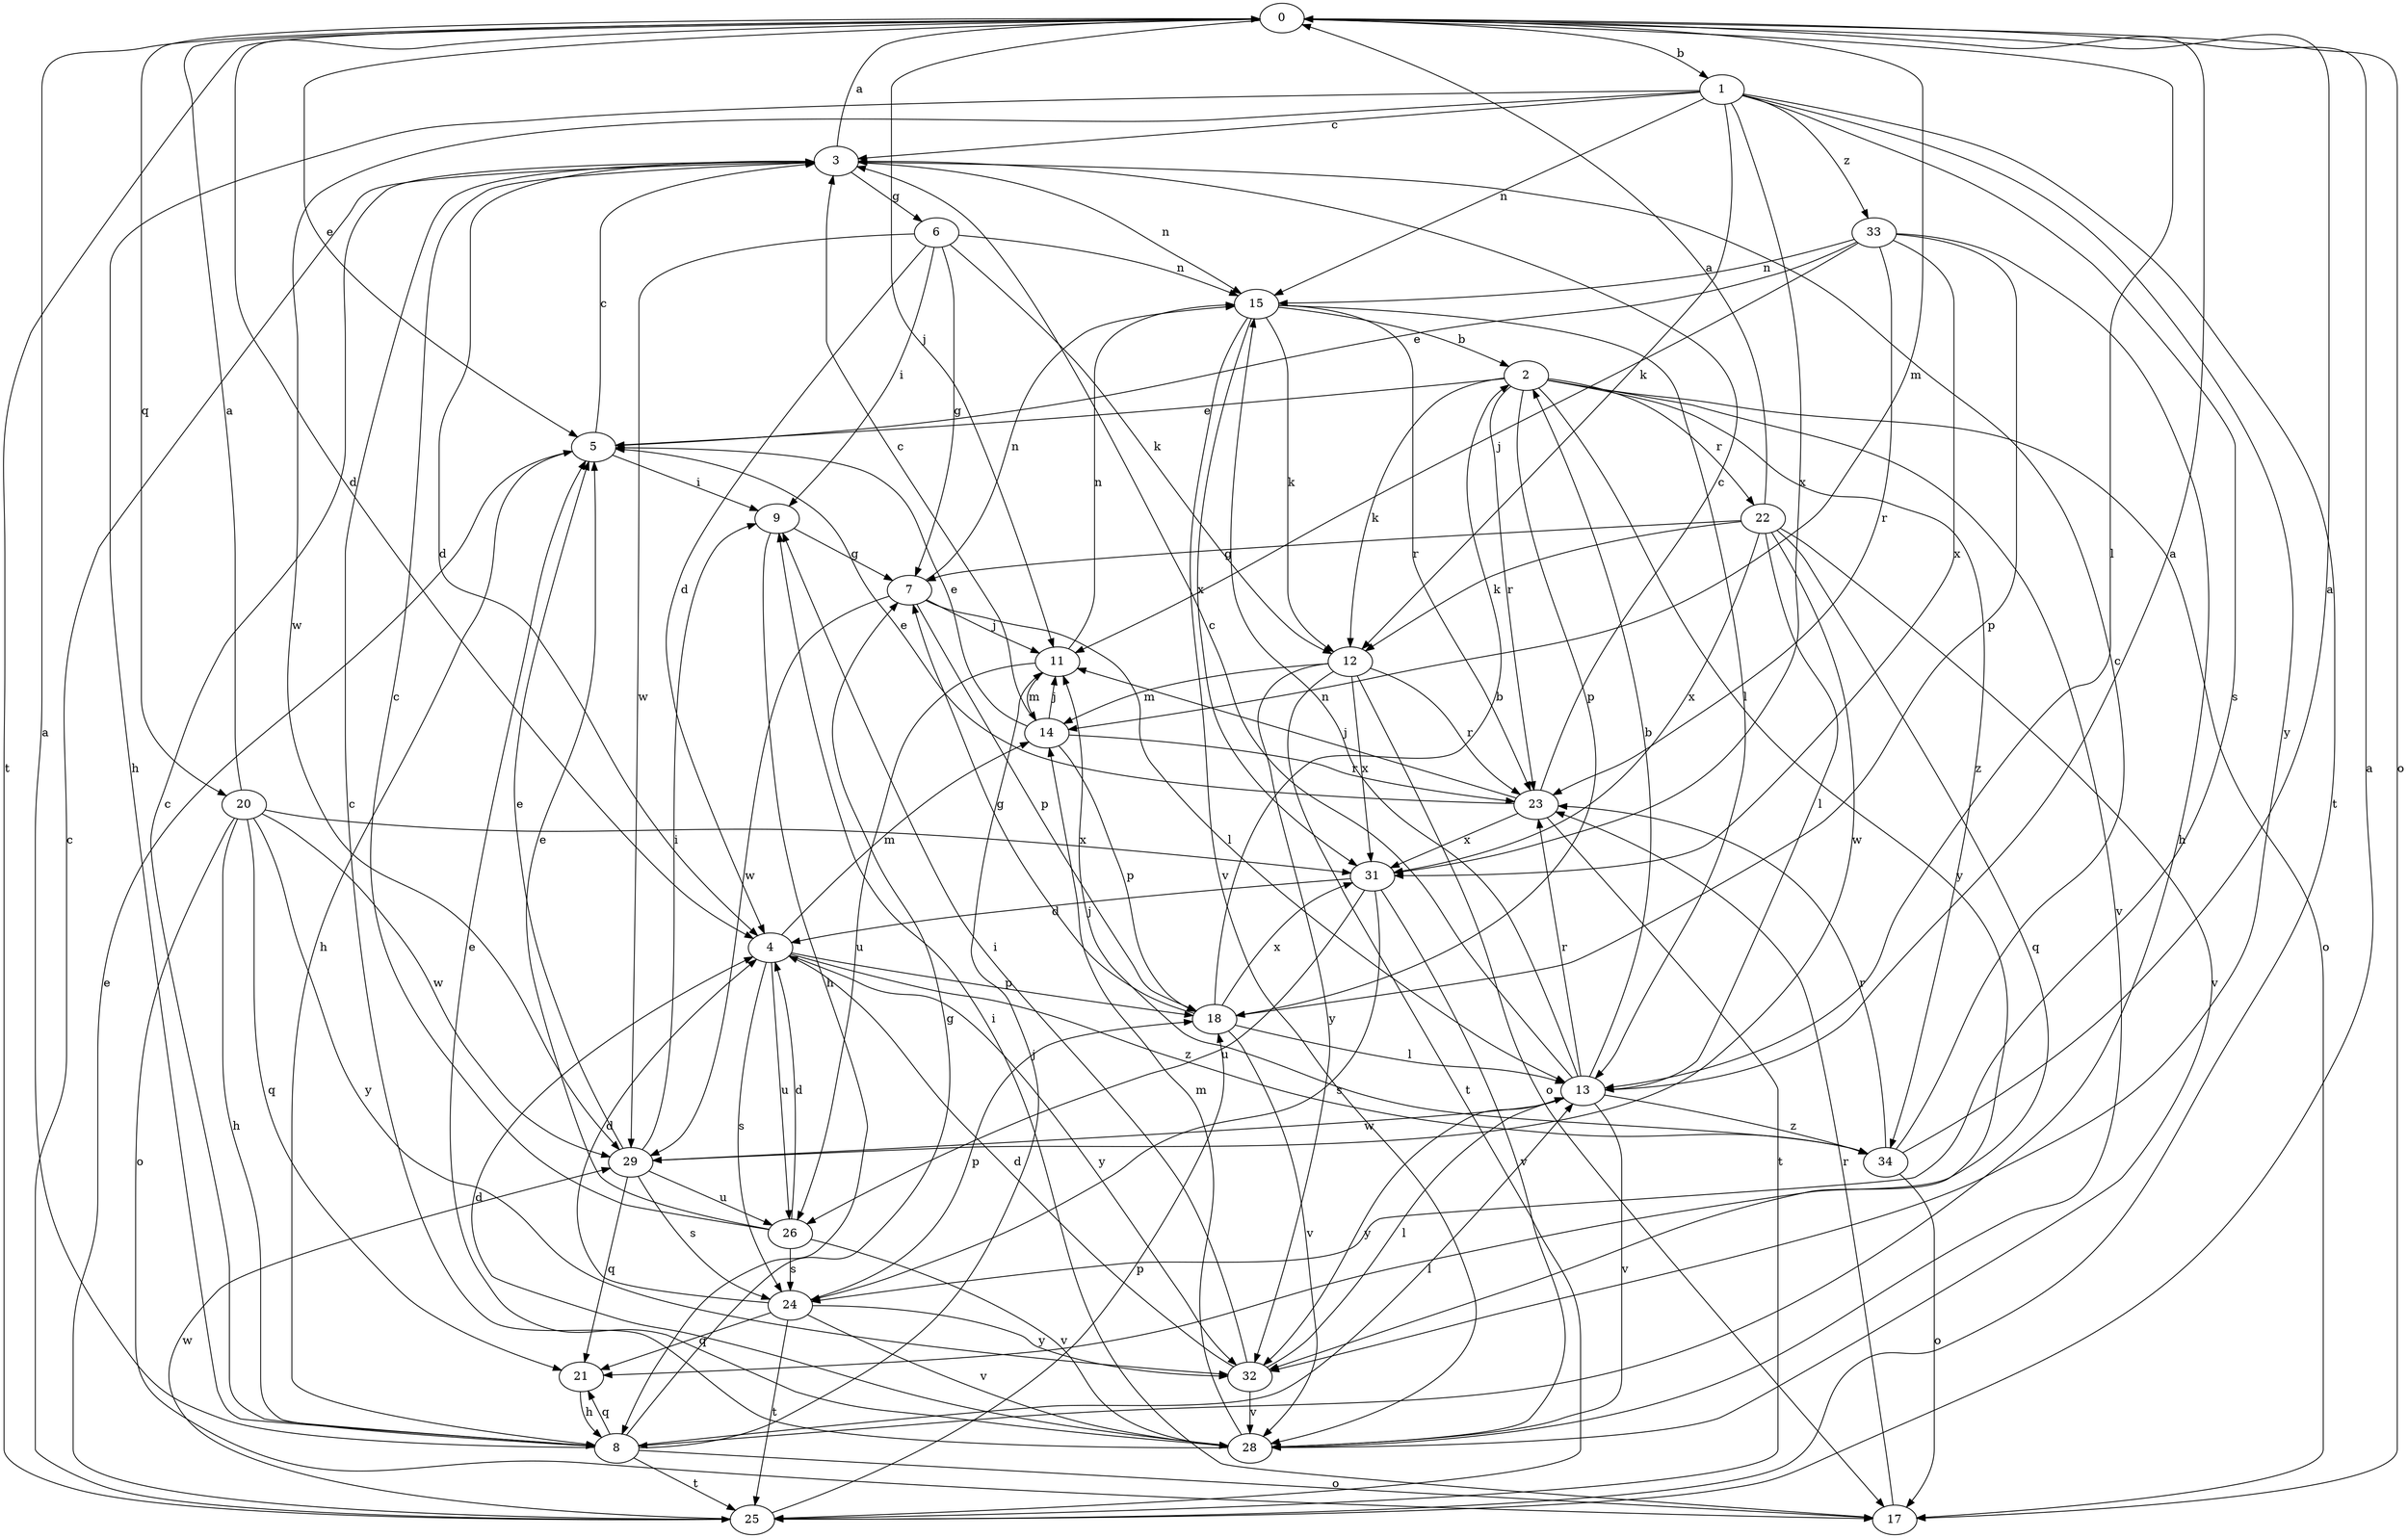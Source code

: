 strict digraph  {
0;
1;
2;
3;
4;
5;
6;
7;
8;
9;
11;
12;
13;
14;
15;
17;
18;
20;
21;
22;
23;
24;
25;
26;
28;
29;
31;
32;
33;
34;
0 -> 1  [label=b];
0 -> 4  [label=d];
0 -> 5  [label=e];
0 -> 11  [label=j];
0 -> 13  [label=l];
0 -> 14  [label=m];
0 -> 17  [label=o];
0 -> 20  [label=q];
0 -> 25  [label=t];
1 -> 3  [label=c];
1 -> 8  [label=h];
1 -> 12  [label=k];
1 -> 15  [label=n];
1 -> 24  [label=s];
1 -> 25  [label=t];
1 -> 29  [label=w];
1 -> 31  [label=x];
1 -> 32  [label=y];
1 -> 33  [label=z];
2 -> 5  [label=e];
2 -> 12  [label=k];
2 -> 17  [label=o];
2 -> 18  [label=p];
2 -> 22  [label=r];
2 -> 23  [label=r];
2 -> 28  [label=v];
2 -> 32  [label=y];
2 -> 34  [label=z];
3 -> 0  [label=a];
3 -> 4  [label=d];
3 -> 6  [label=g];
3 -> 15  [label=n];
4 -> 14  [label=m];
4 -> 18  [label=p];
4 -> 24  [label=s];
4 -> 26  [label=u];
4 -> 32  [label=y];
4 -> 34  [label=z];
5 -> 3  [label=c];
5 -> 8  [label=h];
5 -> 9  [label=i];
6 -> 4  [label=d];
6 -> 7  [label=g];
6 -> 9  [label=i];
6 -> 12  [label=k];
6 -> 15  [label=n];
6 -> 29  [label=w];
7 -> 11  [label=j];
7 -> 13  [label=l];
7 -> 15  [label=n];
7 -> 18  [label=p];
7 -> 29  [label=w];
8 -> 0  [label=a];
8 -> 3  [label=c];
8 -> 7  [label=g];
8 -> 11  [label=j];
8 -> 13  [label=l];
8 -> 17  [label=o];
8 -> 21  [label=q];
8 -> 25  [label=t];
9 -> 7  [label=g];
9 -> 8  [label=h];
11 -> 14  [label=m];
11 -> 15  [label=n];
11 -> 26  [label=u];
12 -> 14  [label=m];
12 -> 17  [label=o];
12 -> 23  [label=r];
12 -> 25  [label=t];
12 -> 31  [label=x];
12 -> 32  [label=y];
13 -> 0  [label=a];
13 -> 2  [label=b];
13 -> 3  [label=c];
13 -> 15  [label=n];
13 -> 23  [label=r];
13 -> 28  [label=v];
13 -> 29  [label=w];
13 -> 32  [label=y];
13 -> 34  [label=z];
14 -> 3  [label=c];
14 -> 5  [label=e];
14 -> 11  [label=j];
14 -> 18  [label=p];
14 -> 23  [label=r];
15 -> 2  [label=b];
15 -> 12  [label=k];
15 -> 13  [label=l];
15 -> 23  [label=r];
15 -> 28  [label=v];
15 -> 31  [label=x];
17 -> 9  [label=i];
17 -> 23  [label=r];
18 -> 2  [label=b];
18 -> 7  [label=g];
18 -> 13  [label=l];
18 -> 28  [label=v];
18 -> 31  [label=x];
20 -> 0  [label=a];
20 -> 8  [label=h];
20 -> 17  [label=o];
20 -> 21  [label=q];
20 -> 29  [label=w];
20 -> 31  [label=x];
20 -> 32  [label=y];
21 -> 8  [label=h];
22 -> 0  [label=a];
22 -> 7  [label=g];
22 -> 12  [label=k];
22 -> 13  [label=l];
22 -> 21  [label=q];
22 -> 28  [label=v];
22 -> 29  [label=w];
22 -> 31  [label=x];
23 -> 3  [label=c];
23 -> 5  [label=e];
23 -> 11  [label=j];
23 -> 25  [label=t];
23 -> 31  [label=x];
24 -> 4  [label=d];
24 -> 18  [label=p];
24 -> 21  [label=q];
24 -> 25  [label=t];
24 -> 28  [label=v];
24 -> 32  [label=y];
25 -> 0  [label=a];
25 -> 3  [label=c];
25 -> 5  [label=e];
25 -> 18  [label=p];
25 -> 29  [label=w];
26 -> 3  [label=c];
26 -> 4  [label=d];
26 -> 5  [label=e];
26 -> 24  [label=s];
26 -> 28  [label=v];
28 -> 3  [label=c];
28 -> 4  [label=d];
28 -> 5  [label=e];
28 -> 14  [label=m];
29 -> 5  [label=e];
29 -> 9  [label=i];
29 -> 21  [label=q];
29 -> 24  [label=s];
29 -> 26  [label=u];
31 -> 4  [label=d];
31 -> 24  [label=s];
31 -> 26  [label=u];
31 -> 28  [label=v];
32 -> 4  [label=d];
32 -> 9  [label=i];
32 -> 13  [label=l];
32 -> 28  [label=v];
33 -> 5  [label=e];
33 -> 8  [label=h];
33 -> 11  [label=j];
33 -> 15  [label=n];
33 -> 18  [label=p];
33 -> 23  [label=r];
33 -> 31  [label=x];
34 -> 0  [label=a];
34 -> 3  [label=c];
34 -> 11  [label=j];
34 -> 17  [label=o];
34 -> 23  [label=r];
}
